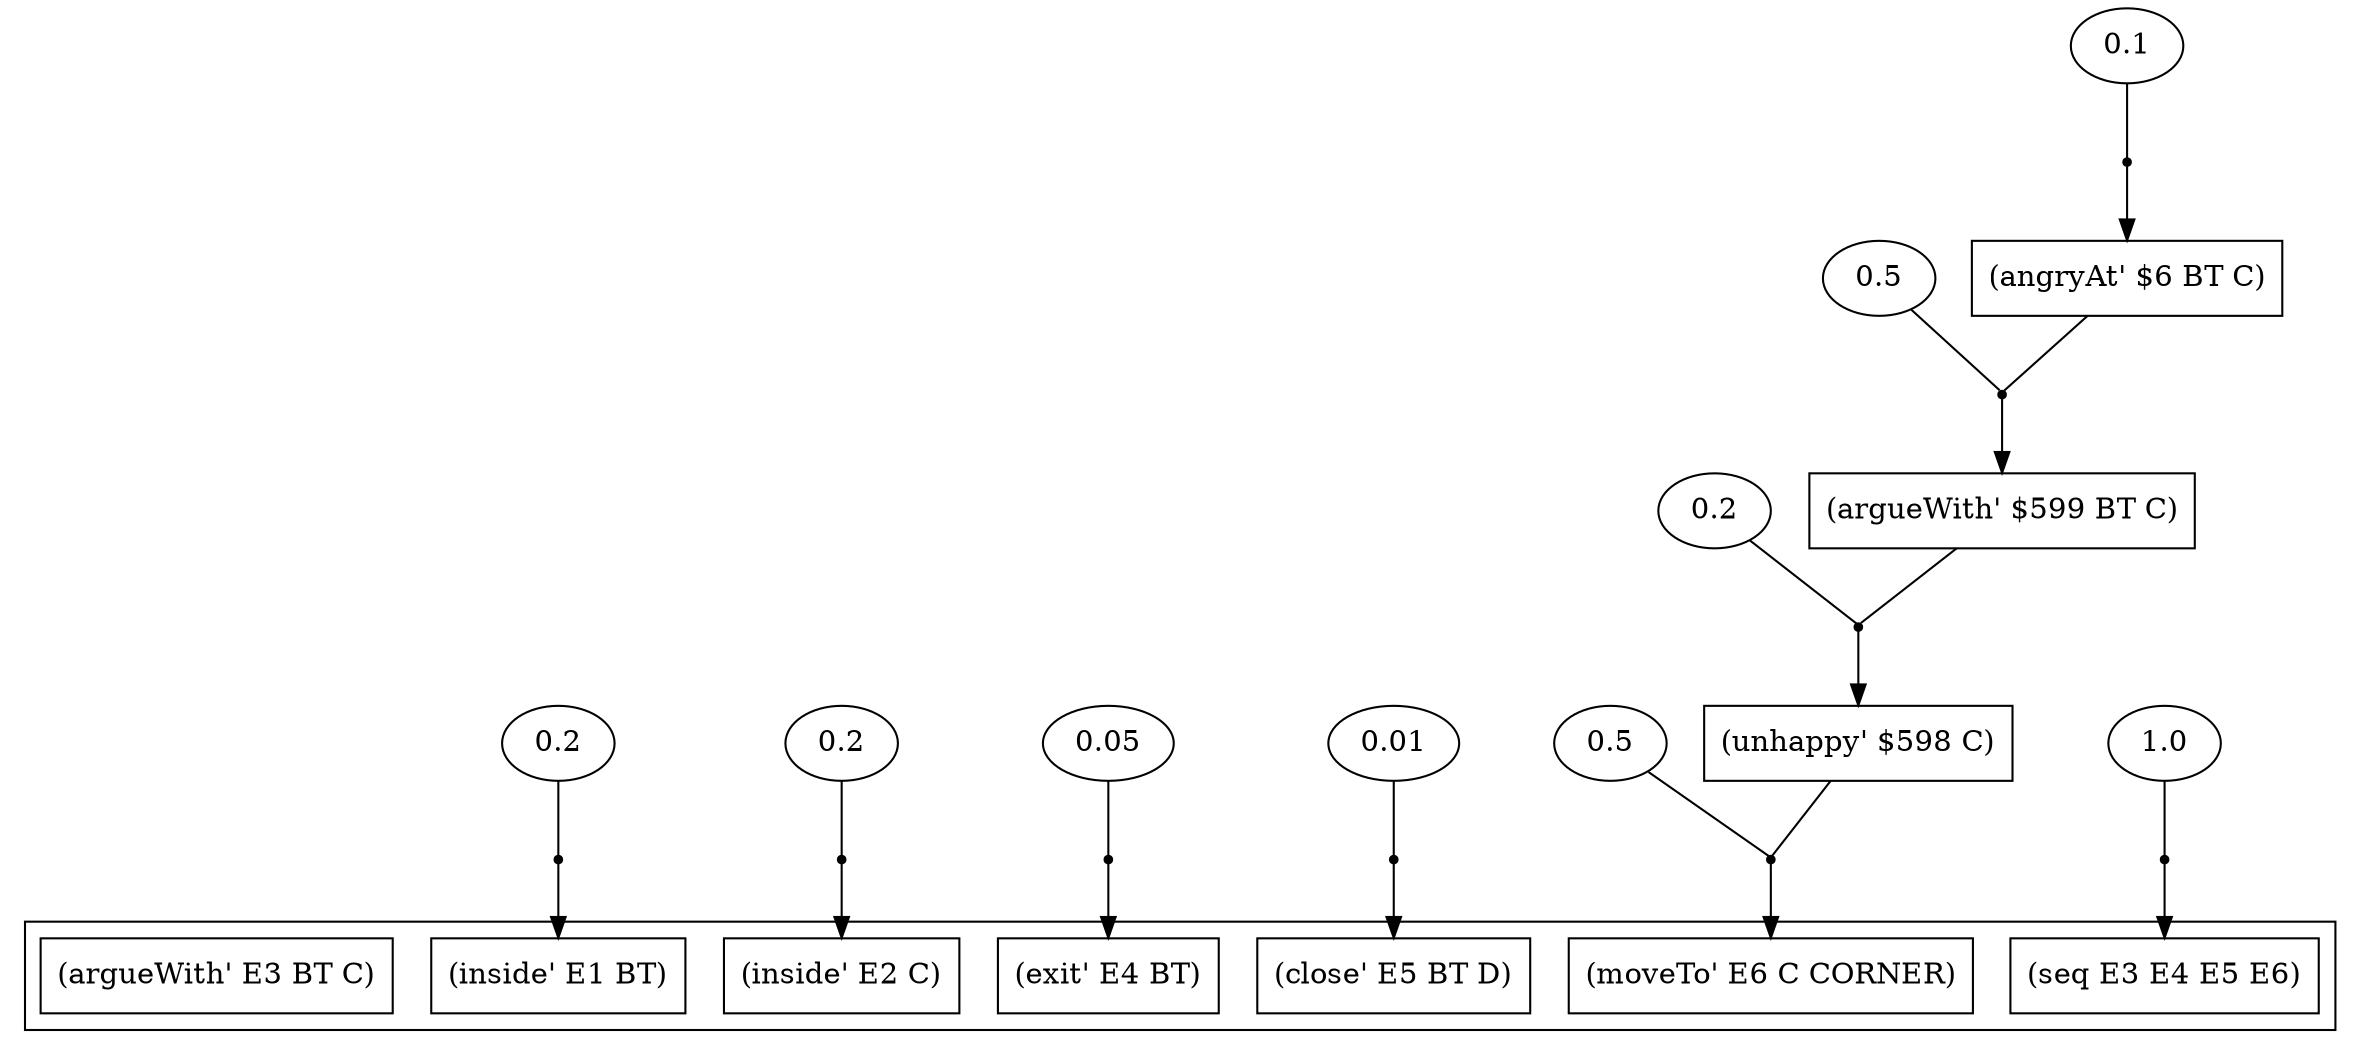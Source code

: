 digraph proof {
 graph [rankdir="TB"]
  e0 [label="0.2"];
  e1 [label="0.2"];
  e2 [label="0.5"];
  e3 [label="0.1"];
  e4 [label="0.05"];
  e5 [label="0.01"];
  e6 [label="0.5"];
  e7 [label="0.2"];
  e8 [label="1.0"];
  i0 [shape=box label="(angryAt' $6 BT C)"];
  i1 [shape=box label="(unhappy' $598 C)"];
  i2 [shape=box label="(argueWith' $599 BT C)"];
  r0 [shape=point];
  r0 -> o0
  e0 -> r0 [arrowhead=none]
  r1 [shape=point];
  r1 -> o1
  e1 -> r1 [arrowhead=none]
  r2 [shape=point];
  r2 -> i2
  i0 -> r2 [arrowhead=none]
  e2 -> r2 [arrowhead=none]
  r3 [shape=point];
  r3 -> i0
  e3 -> r3 [arrowhead=none]
  r4 [shape=point];
  r4 -> o3
  e4 -> r4 [arrowhead=none]
  r5 [shape=point];
  r5 -> o4
  e5 -> r5 [arrowhead=none]
  r6 [shape=point];
  r6 -> o5
  i1 -> r6 [arrowhead=none]
  e6 -> r6 [arrowhead=none]
  r7 [shape=point];
  r7 -> i1
  i2 -> r7 [arrowhead=none]
  e7 -> r7 [arrowhead=none]
  r8 [shape=point];
  r8 -> o6
  e8 -> r8 [arrowhead=none]
 subgraph cluster {  o0 [shape=box label="(inside' E1 BT)"];
  o1 [shape=box label="(inside' E2 C)"];
  o2 [shape=box label="(argueWith' E3 BT C)"];
  o3 [shape=box label="(exit' E4 BT)"];
  o4 [shape=box label="(close' E5 BT D)"];
  o5 [shape=box label="(moveTo' E6 C CORNER)"];
  o6 [shape=box label="(seq E3 E4 E5 E6)"];
 }
}

